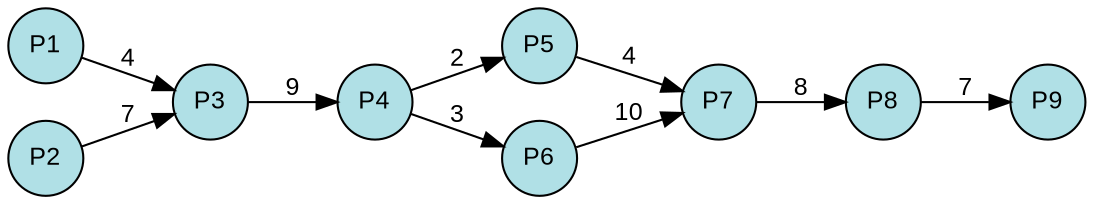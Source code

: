 digraph {
  splines=true;
node [margin=0 fontname=arial fontcolor=black fontsize=12 shape=circle width=0.5 fixedsize=true style=filled fillcolor=powderblue]
  1 [label="P1"]
  2 [label="P2"]
  3 [label="P3"]
  4 [label="P4"]
  5 [label="P5"]
  6 [label="P6"]
  7 [label="P7"]
  8 [label="P8"]
  9 [label="P9"]
rankdir=LR
edge [margin=0 fontname=arial fontcolor=black fontsize=12]
	1 -> 3 [label="4"]
	2 -> 3 [label="7"]
	3 -> 4 [label="9"]
	4 -> 5 [label="2"]
	4 -> 6 [label="3"]
	5 -> 7 [label="4"]
	6 -> 7 [label="10"]
	7 -> 8 [label="8"]
	8 -> 9 [label="7"]
	{rank=same  1, 2 }
	{rank=same  3 }
	{rank=same  4 }
	{rank=same  5, 6 }
	{rank=same  7 }
	{rank=same  8 }
	{rank=same  9 }
} 
